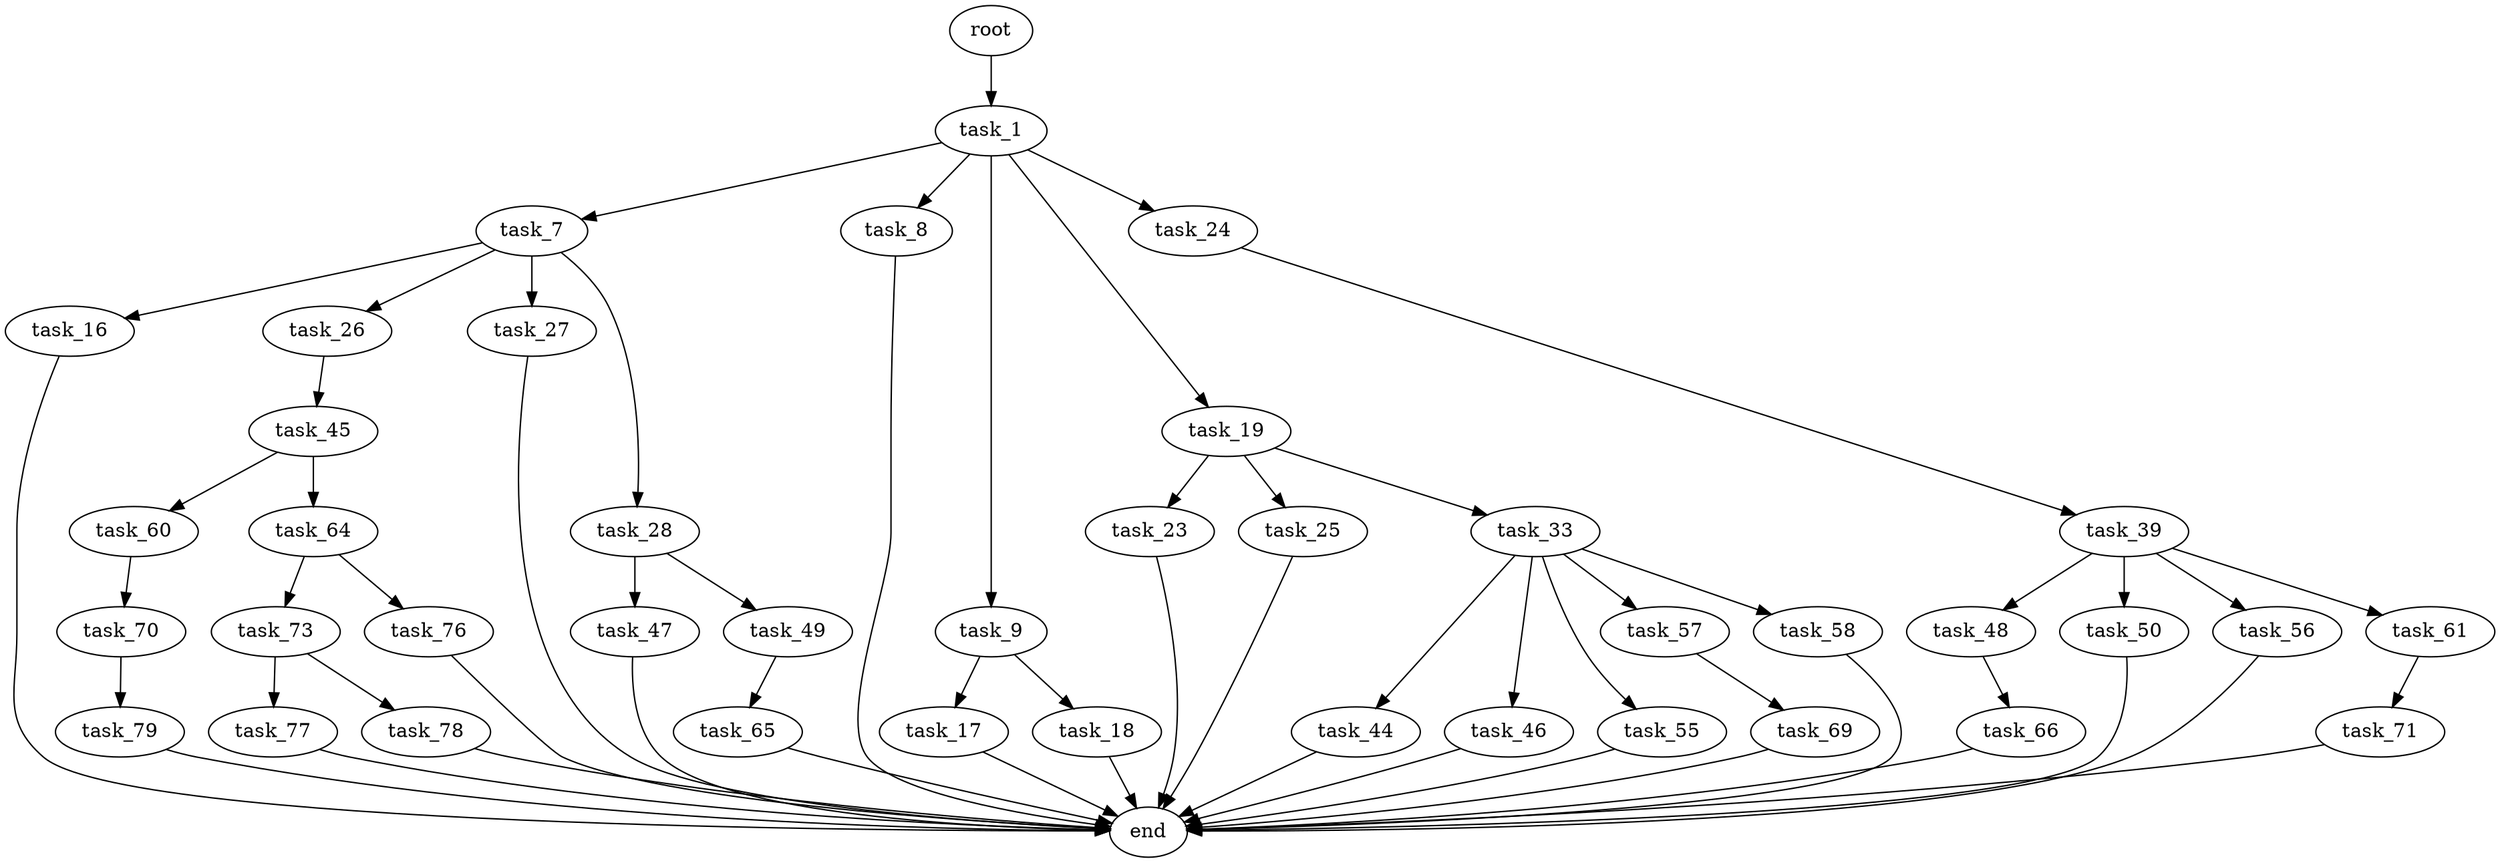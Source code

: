 digraph G {
  root [size="0.000000"];
  task_1 [size="341066443.000000"];
  task_7 [size="4212754749.000000"];
  task_8 [size="134217728000.000000"];
  task_9 [size="782757789696.000000"];
  task_16 [size="134217728000.000000"];
  task_17 [size="189518427347.000000"];
  task_18 [size="20171003634.000000"];
  task_19 [size="255985655940.000000"];
  task_23 [size="368293445632.000000"];
  task_24 [size="549755813888.000000"];
  task_25 [size="11185275376.000000"];
  task_26 [size="8589934592.000000"];
  task_27 [size="47711895361.000000"];
  task_28 [size="828604506688.000000"];
  task_33 [size="8648665868.000000"];
  task_39 [size="5688143930.000000"];
  task_44 [size="8589934592.000000"];
  task_45 [size="6708105353.000000"];
  task_46 [size="134217728000.000000"];
  task_47 [size="68719476736.000000"];
  task_48 [size="134217728000.000000"];
  task_49 [size="5415878274.000000"];
  task_50 [size="8589934592.000000"];
  task_55 [size="245006780873.000000"];
  task_56 [size="131491562581.000000"];
  task_57 [size="368293445632.000000"];
  task_58 [size="134217728000.000000"];
  task_60 [size="231928233984.000000"];
  task_61 [size="10403574684.000000"];
  task_64 [size="368293445632.000000"];
  task_65 [size="549755813888.000000"];
  task_66 [size="42844915316.000000"];
  task_69 [size="577622227155.000000"];
  task_70 [size="333444808685.000000"];
  task_71 [size="18045538529.000000"];
  task_73 [size="13175266239.000000"];
  task_76 [size="62226462950.000000"];
  task_77 [size="493916130720.000000"];
  task_78 [size="457653400635.000000"];
  task_79 [size="134217728000.000000"];
  end [size="0.000000"];

  root -> task_1 [size="1.000000"];
  task_1 -> task_7 [size="33554432.000000"];
  task_1 -> task_8 [size="33554432.000000"];
  task_1 -> task_9 [size="33554432.000000"];
  task_1 -> task_19 [size="33554432.000000"];
  task_1 -> task_24 [size="33554432.000000"];
  task_7 -> task_16 [size="75497472.000000"];
  task_7 -> task_26 [size="75497472.000000"];
  task_7 -> task_27 [size="75497472.000000"];
  task_7 -> task_28 [size="75497472.000000"];
  task_8 -> end [size="1.000000"];
  task_9 -> task_17 [size="679477248.000000"];
  task_9 -> task_18 [size="679477248.000000"];
  task_16 -> end [size="1.000000"];
  task_17 -> end [size="1.000000"];
  task_18 -> end [size="1.000000"];
  task_19 -> task_23 [size="411041792.000000"];
  task_19 -> task_25 [size="411041792.000000"];
  task_19 -> task_33 [size="411041792.000000"];
  task_23 -> end [size="1.000000"];
  task_24 -> task_39 [size="536870912.000000"];
  task_25 -> end [size="1.000000"];
  task_26 -> task_45 [size="33554432.000000"];
  task_27 -> end [size="1.000000"];
  task_28 -> task_47 [size="679477248.000000"];
  task_28 -> task_49 [size="679477248.000000"];
  task_33 -> task_44 [size="301989888.000000"];
  task_33 -> task_46 [size="301989888.000000"];
  task_33 -> task_55 [size="301989888.000000"];
  task_33 -> task_57 [size="301989888.000000"];
  task_33 -> task_58 [size="301989888.000000"];
  task_39 -> task_48 [size="134217728.000000"];
  task_39 -> task_50 [size="134217728.000000"];
  task_39 -> task_56 [size="134217728.000000"];
  task_39 -> task_61 [size="134217728.000000"];
  task_44 -> end [size="1.000000"];
  task_45 -> task_60 [size="301989888.000000"];
  task_45 -> task_64 [size="301989888.000000"];
  task_46 -> end [size="1.000000"];
  task_47 -> end [size="1.000000"];
  task_48 -> task_66 [size="209715200.000000"];
  task_49 -> task_65 [size="134217728.000000"];
  task_50 -> end [size="1.000000"];
  task_55 -> end [size="1.000000"];
  task_56 -> end [size="1.000000"];
  task_57 -> task_69 [size="411041792.000000"];
  task_58 -> end [size="1.000000"];
  task_60 -> task_70 [size="301989888.000000"];
  task_61 -> task_71 [size="411041792.000000"];
  task_64 -> task_73 [size="411041792.000000"];
  task_64 -> task_76 [size="411041792.000000"];
  task_65 -> end [size="1.000000"];
  task_66 -> end [size="1.000000"];
  task_69 -> end [size="1.000000"];
  task_70 -> task_79 [size="679477248.000000"];
  task_71 -> end [size="1.000000"];
  task_73 -> task_77 [size="301989888.000000"];
  task_73 -> task_78 [size="301989888.000000"];
  task_76 -> end [size="1.000000"];
  task_77 -> end [size="1.000000"];
  task_78 -> end [size="1.000000"];
  task_79 -> end [size="1.000000"];
}
